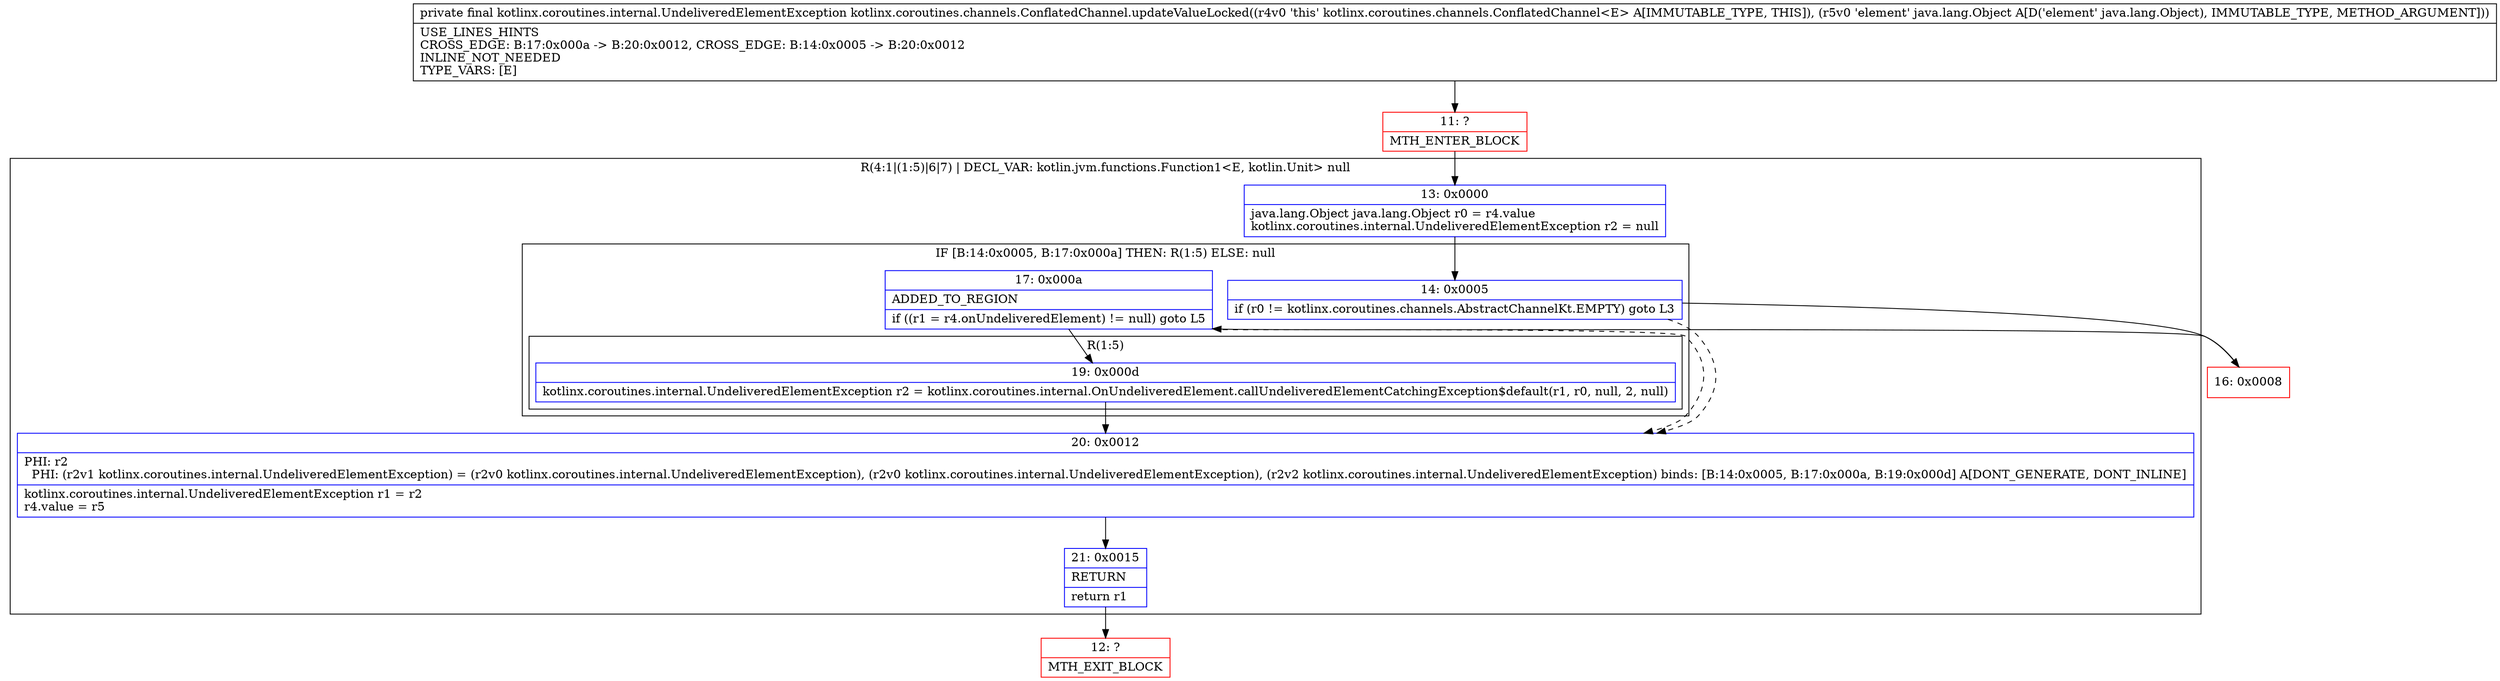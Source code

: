 digraph "CFG forkotlinx.coroutines.channels.ConflatedChannel.updateValueLocked(Ljava\/lang\/Object;)Lkotlinx\/coroutines\/internal\/UndeliveredElementException;" {
subgraph cluster_Region_1204619082 {
label = "R(4:1|(1:5)|6|7) | DECL_VAR: kotlin.jvm.functions.Function1\<E, kotlin.Unit\> null\l";
node [shape=record,color=blue];
Node_13 [shape=record,label="{13\:\ 0x0000|java.lang.Object java.lang.Object r0 = r4.value\lkotlinx.coroutines.internal.UndeliveredElementException r2 = null\l}"];
subgraph cluster_IfRegion_1464188287 {
label = "IF [B:14:0x0005, B:17:0x000a] THEN: R(1:5) ELSE: null";
node [shape=record,color=blue];
Node_14 [shape=record,label="{14\:\ 0x0005|if (r0 != kotlinx.coroutines.channels.AbstractChannelKt.EMPTY) goto L3\l}"];
Node_17 [shape=record,label="{17\:\ 0x000a|ADDED_TO_REGION\l|if ((r1 = r4.onUndeliveredElement) != null) goto L5\l}"];
subgraph cluster_Region_313244180 {
label = "R(1:5)";
node [shape=record,color=blue];
Node_19 [shape=record,label="{19\:\ 0x000d|kotlinx.coroutines.internal.UndeliveredElementException r2 = kotlinx.coroutines.internal.OnUndeliveredElement.callUndeliveredElementCatchingException$default(r1, r0, null, 2, null)\l}"];
}
}
Node_20 [shape=record,label="{20\:\ 0x0012|PHI: r2 \l  PHI: (r2v1 kotlinx.coroutines.internal.UndeliveredElementException) = (r2v0 kotlinx.coroutines.internal.UndeliveredElementException), (r2v0 kotlinx.coroutines.internal.UndeliveredElementException), (r2v2 kotlinx.coroutines.internal.UndeliveredElementException) binds: [B:14:0x0005, B:17:0x000a, B:19:0x000d] A[DONT_GENERATE, DONT_INLINE]\l|kotlinx.coroutines.internal.UndeliveredElementException r1 = r2\lr4.value = r5\l}"];
Node_21 [shape=record,label="{21\:\ 0x0015|RETURN\l|return r1\l}"];
}
Node_11 [shape=record,color=red,label="{11\:\ ?|MTH_ENTER_BLOCK\l}"];
Node_16 [shape=record,color=red,label="{16\:\ 0x0008}"];
Node_12 [shape=record,color=red,label="{12\:\ ?|MTH_EXIT_BLOCK\l}"];
MethodNode[shape=record,label="{private final kotlinx.coroutines.internal.UndeliveredElementException kotlinx.coroutines.channels.ConflatedChannel.updateValueLocked((r4v0 'this' kotlinx.coroutines.channels.ConflatedChannel\<E\> A[IMMUTABLE_TYPE, THIS]), (r5v0 'element' java.lang.Object A[D('element' java.lang.Object), IMMUTABLE_TYPE, METHOD_ARGUMENT]))  | USE_LINES_HINTS\lCROSS_EDGE: B:17:0x000a \-\> B:20:0x0012, CROSS_EDGE: B:14:0x0005 \-\> B:20:0x0012\lINLINE_NOT_NEEDED\lTYPE_VARS: [E]\l}"];
MethodNode -> Node_11;Node_13 -> Node_14;
Node_14 -> Node_16;
Node_14 -> Node_20[style=dashed];
Node_17 -> Node_19;
Node_17 -> Node_20[style=dashed];
Node_19 -> Node_20;
Node_20 -> Node_21;
Node_21 -> Node_12;
Node_11 -> Node_13;
Node_16 -> Node_17;
}

